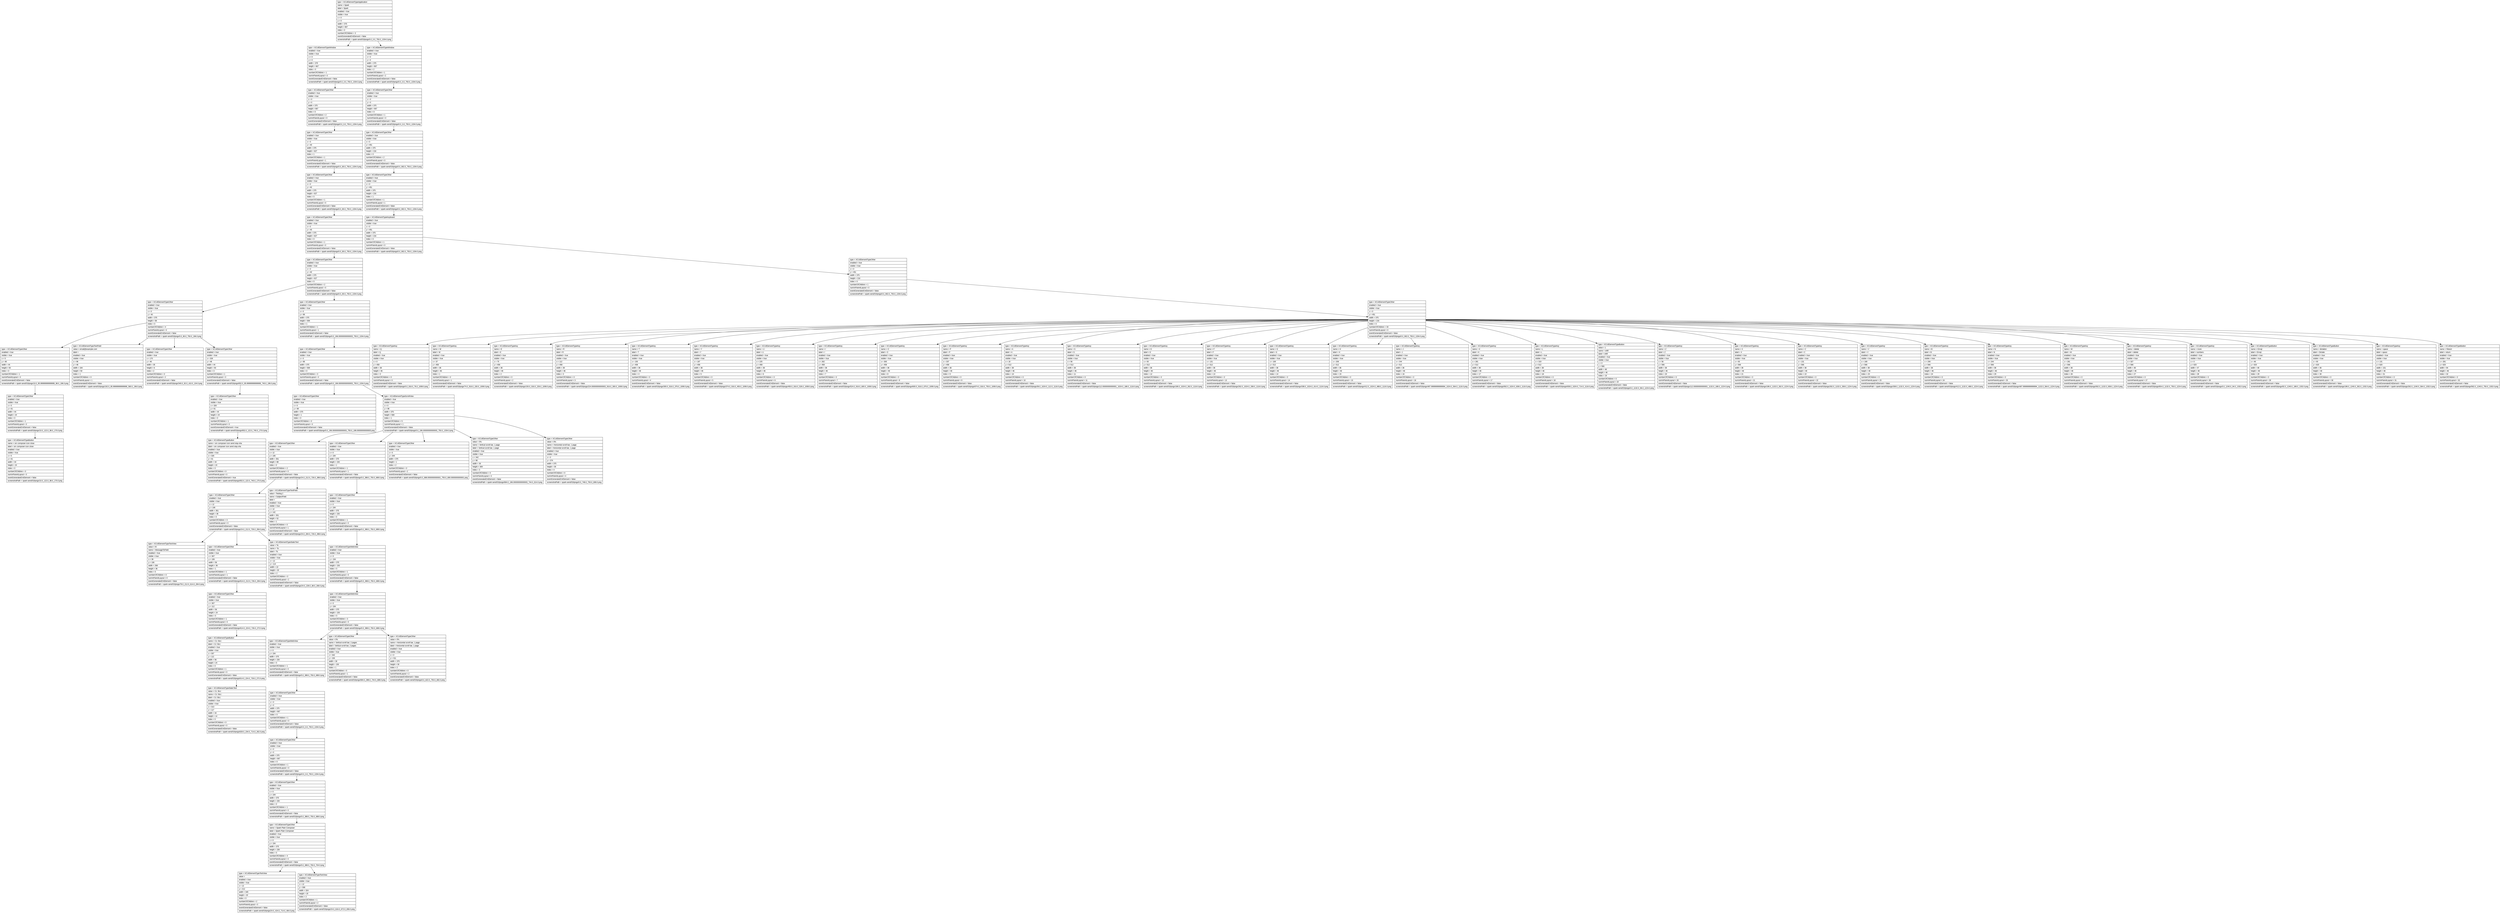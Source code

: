 digraph Layout {

	node [shape=record fontname=Arial];

	0	[label="{type = XCUIElementTypeApplication\l|name = Spark\l|label = Spark\l|enabled = true\l|visible = true\l|x = 0\l|y = 0\l|width = 375\l|height = 667\l|index = 0\l|numberOfChildren = 3\l|eventGeneratedOnElement = false \l|screenshotPath = spark-send/S3/pngs/0.0_0.0_750.0_1334.0.png\l}"]
	1	[label="{type = XCUIElementTypeWindow\l|enabled = true\l|visible = true\l|x = 0\l|y = 0\l|width = 375\l|height = 667\l|index = 0\l|numberOfChildren = 1\l|numInParentLayout = 0\l|eventGeneratedOnElement = false \l|screenshotPath = spark-send/S3/pngs/0.0_0.0_750.0_1334.0.png\l}"]
	2	[label="{type = XCUIElementTypeWindow\l|enabled = true\l|visible = true\l|x = 0\l|y = 0\l|width = 375\l|height = 667\l|index = 2\l|numberOfChildren = 1\l|numInParentLayout = 2\l|eventGeneratedOnElement = false \l|screenshotPath = spark-send/S3/pngs/0.0_0.0_750.0_1334.0.png\l}"]
	3	[label="{type = XCUIElementTypeOther\l|enabled = true\l|visible = true\l|x = 0\l|y = 0\l|width = 375\l|height = 667\l|index = 0\l|numberOfChildren = 2\l|numInParentLayout = 0\l|eventGeneratedOnElement = false \l|screenshotPath = spark-send/S3/pngs/0.0_0.0_750.0_1334.0.png\l}"]
	4	[label="{type = XCUIElementTypeOther\l|enabled = true\l|visible = true\l|x = 0\l|y = 0\l|width = 375\l|height = 667\l|index = 0\l|numberOfChildren = 1\l|numInParentLayout = 0\l|eventGeneratedOnElement = false \l|screenshotPath = spark-send/S3/pngs/0.0_0.0_750.0_1334.0.png\l}"]
	5	[label="{type = XCUIElementTypeOther\l|enabled = true\l|visible = true\l|x = 0\l|y = 40\l|width = 375\l|height = 627\l|index = 1\l|numberOfChildren = 1\l|numInParentLayout = 1\l|eventGeneratedOnElement = false \l|screenshotPath = spark-send/S3/pngs/0.0_80.0_750.0_1334.0.png\l}"]
	6	[label="{type = XCUIElementTypeOther\l|enabled = true\l|visible = true\l|x = 0\l|y = 451\l|width = 375\l|height = 216\l|index = 0\l|numberOfChildren = 2\l|numInParentLayout = 0\l|eventGeneratedOnElement = false \l|screenshotPath = spark-send/S3/pngs/0.0_902.0_750.0_1334.0.png\l}"]
	7	[label="{type = XCUIElementTypeOther\l|enabled = true\l|visible = true\l|x = 0\l|y = 40\l|width = 375\l|height = 627\l|index = 0\l|numberOfChildren = 1\l|numInParentLayout = 0\l|eventGeneratedOnElement = false \l|screenshotPath = spark-send/S3/pngs/0.0_80.0_750.0_1334.0.png\l}"]
	8	[label="{type = XCUIElementTypeOther\l|enabled = true\l|visible = true\l|x = 0\l|y = 451\l|width = 375\l|height = 216\l|index = 1\l|numberOfChildren = 1\l|numInParentLayout = 1\l|eventGeneratedOnElement = false \l|screenshotPath = spark-send/S3/pngs/0.0_902.0_750.0_1334.0.png\l}"]
	9	[label="{type = XCUIElementTypeOther\l|enabled = true\l|visible = true\l|x = 0\l|y = 40\l|width = 375\l|height = 627\l|index = 0\l|numberOfChildren = 1\l|numInParentLayout = 0\l|eventGeneratedOnElement = false \l|screenshotPath = spark-send/S3/pngs/0.0_80.0_750.0_1334.0.png\l}"]
	10	[label="{type = XCUIElementTypeKeyboard\l|enabled = true\l|visible = true\l|x = 0\l|y = 451\l|width = 375\l|height = 216\l|index = 0\l|numberOfChildren = 1\l|numInParentLayout = 0\l|eventGeneratedOnElement = false \l|screenshotPath = spark-send/S3/pngs/0.0_902.0_750.0_1334.0.png\l}"]
	11	[label="{type = XCUIElementTypeOther\l|enabled = true\l|visible = true\l|x = 0\l|y = 40\l|width = 375\l|height = 627\l|index = 0\l|numberOfChildren = 2\l|numInParentLayout = 0\l|eventGeneratedOnElement = false \l|screenshotPath = spark-send/S3/pngs/0.0_80.0_750.0_1334.0.png\l}"]
	12	[label="{type = XCUIElementTypeOther\l|enabled = true\l|visible = true\l|x = 0\l|y = 451\l|width = 375\l|height = 216\l|index = 0\l|numberOfChildren = 1\l|numInParentLayout = 0\l|eventGeneratedOnElement = false \l|screenshotPath = spark-send/S3/pngs/0.0_902.0_750.0_1334.0.png\l}"]
	13	[label="{type = XCUIElementTypeOther\l|enabled = true\l|visible = true\l|x = 0\l|y = 40\l|width = 375\l|height = 58\l|index = 0\l|numberOfChildren = 4\l|numInParentLayout = 0\l|eventGeneratedOnElement = false \l|screenshotPath = spark-send/S3/pngs/0.0_80.0_750.0_196.0.png\l}"]
	14	[label="{type = XCUIElementTypeOther\l|enabled = true\l|visible = true\l|x = 0\l|y = 98\l|width = 375\l|height = 569\l|index = 1\l|numberOfChildren = 1\l|numInParentLayout = 1\l|eventGeneratedOnElement = false \l|screenshotPath = spark-send/S3/pngs/0.0_196.00000000000003_750.0_1334.0.png\l}"]
	15	[label="{type = XCUIElementTypeOther\l|enabled = true\l|visible = true\l|x = 0\l|y = 451\l|width = 375\l|height = 216\l|index = 0\l|numberOfChildren = 33\l|numInParentLayout = 0\l|eventGeneratedOnElement = false \l|screenshotPath = spark-send/S3/pngs/0.0_902.0_750.0_1334.0.png\l}"]
	16	[label="{type = XCUIElementTypeOther\l|enabled = true\l|visible = true\l|x = 5\l|y = 48\l|width = 44\l|height = 50\l|index = 0\l|numberOfChildren = 1\l|numInParentLayout = 0\l|eventGeneratedOnElement = false \l|screenshotPath = spark-send/S3/pngs/10.0_95.99999999999999_98.0_196.0.png\l}"]
	17	[label="{type = XCUIElementTypeTextField\l|value = email@example.com\l|label = \l|enabled = true\l|visible = true\l|x = 96\l|y = 48\l|width = 184\l|height = 50\l|index = 1\l|numberOfChildren = 0\l|numInParentLayout = 1\l|eventGeneratedOnElement = false \l|screenshotPath = spark-send/S3/pngs/192.0_95.99999999999999_560.0_196.0.png\l}"]
	18	[label="{type = XCUIElementTypeOther\l|enabled = true\l|visible = true\l|x = 170\l|y = 46\l|width = 35\l|height = 6\l|index = 2\l|numberOfChildren = 0\l|numInParentLayout = 2\l|eventGeneratedOnElement = false \l|screenshotPath = spark-send/S3/pngs/340.0_92.0_410.0_104.0.png\l}"]
	19	[label="{type = XCUIElementTypeOther\l|enabled = true\l|visible = true\l|x = 326\l|y = 48\l|width = 44\l|height = 50\l|index = 3\l|numberOfChildren = 1\l|numInParentLayout = 3\l|eventGeneratedOnElement = false \l|screenshotPath = spark-send/S3/pngs/652.0_95.99999999999999_740.0_196.0.png\l}"]
	20	[label="{type = XCUIElementTypeOther\l|enabled = true\l|visible = true\l|x = 0\l|y = 98\l|width = 375\l|height = 569\l|index = 0\l|numberOfChildren = 3\l|numInParentLayout = 0\l|eventGeneratedOnElement = false \l|screenshotPath = spark-send/S3/pngs/0.0_196.00000000000003_750.0_1334.0.png\l}"]
	21	[label="{type = XCUIElementTypeKey\l|name = Q\l|label = Q\l|enabled = true\l|visible = true\l|x = 0\l|y = 458\l|width = 38\l|height = 46\l|index = 0\l|numberOfChildren = 0\l|numInParentLayout = 0\l|eventGeneratedOnElement = false \l|screenshotPath = spark-send/S3/pngs/0.0_916.0_76.0_1008.0.png\l}"]
	22	[label="{type = XCUIElementTypeKey\l|name = W\l|label = W\l|enabled = true\l|visible = true\l|x = 37\l|y = 458\l|width = 38\l|height = 46\l|index = 1\l|numberOfChildren = 0\l|numInParentLayout = 1\l|eventGeneratedOnElement = false \l|screenshotPath = spark-send/S3/pngs/74.0_916.0_150.0_1008.0.png\l}"]
	23	[label="{type = XCUIElementTypeKey\l|name = E\l|label = E\l|enabled = true\l|visible = true\l|x = 75\l|y = 458\l|width = 38\l|height = 46\l|index = 2\l|numberOfChildren = 0\l|numInParentLayout = 2\l|eventGeneratedOnElement = false \l|screenshotPath = spark-send/S3/pngs/150.0_916.0_226.0_1008.0.png\l}"]
	24	[label="{type = XCUIElementTypeKey\l|name = R\l|label = R\l|enabled = true\l|visible = true\l|x = 112\l|y = 458\l|width = 38\l|height = 46\l|index = 3\l|numberOfChildren = 0\l|numInParentLayout = 3\l|eventGeneratedOnElement = false \l|screenshotPath = spark-send/S3/pngs/224.00000000000003_916.0_300.0_1008.0.png\l}"]
	25	[label="{type = XCUIElementTypeKey\l|name = T\l|label = T\l|enabled = true\l|visible = true\l|x = 150\l|y = 458\l|width = 38\l|height = 46\l|index = 4\l|numberOfChildren = 0\l|numInParentLayout = 4\l|eventGeneratedOnElement = false \l|screenshotPath = spark-send/S3/pngs/300.0_916.0_376.0_1008.0.png\l}"]
	26	[label="{type = XCUIElementTypeKey\l|name = Y\l|label = Y\l|enabled = true\l|visible = true\l|x = 187\l|y = 458\l|width = 38\l|height = 46\l|index = 5\l|numberOfChildren = 0\l|numInParentLayout = 5\l|eventGeneratedOnElement = false \l|screenshotPath = spark-send/S3/pngs/374.0_916.0_450.0_1008.0.png\l}"]
	27	[label="{type = XCUIElementTypeKey\l|name = U\l|label = U\l|enabled = true\l|visible = true\l|x = 225\l|y = 458\l|width = 38\l|height = 46\l|index = 6\l|numberOfChildren = 0\l|numInParentLayout = 6\l|eventGeneratedOnElement = false \l|screenshotPath = spark-send/S3/pngs/450.0_916.0_526.0_1008.0.png\l}"]
	28	[label="{type = XCUIElementTypeKey\l|name = I\l|label = I\l|enabled = true\l|visible = true\l|x = 262\l|y = 458\l|width = 38\l|height = 46\l|index = 7\l|numberOfChildren = 0\l|numInParentLayout = 7\l|eventGeneratedOnElement = false \l|screenshotPath = spark-send/S3/pngs/524.0_916.0_600.0_1008.0.png\l}"]
	29	[label="{type = XCUIElementTypeKey\l|name = O\l|label = O\l|enabled = true\l|visible = true\l|x = 300\l|y = 458\l|width = 38\l|height = 46\l|index = 8\l|numberOfChildren = 0\l|numInParentLayout = 8\l|eventGeneratedOnElement = false \l|screenshotPath = spark-send/S3/pngs/600.0_916.0_676.0_1008.0.png\l}"]
	30	[label="{type = XCUIElementTypeKey\l|name = P\l|label = P\l|enabled = true\l|visible = true\l|x = 337\l|y = 458\l|width = 38\l|height = 46\l|index = 9\l|numberOfChildren = 0\l|numInParentLayout = 9\l|eventGeneratedOnElement = false \l|screenshotPath = spark-send/S3/pngs/674.0_916.0_750.0_1008.0.png\l}"]
	31	[label="{type = XCUIElementTypeKey\l|name = A\l|label = A\l|enabled = true\l|visible = true\l|x = 18\l|y = 512\l|width = 38\l|height = 46\l|index = 10\l|numberOfChildren = 0\l|numInParentLayout = 10\l|eventGeneratedOnElement = false \l|screenshotPath = spark-send/S3/pngs/36.0_1024.0_112.0_1116.0.png\l}"]
	32	[label="{type = XCUIElementTypeKey\l|name = S\l|label = S\l|enabled = true\l|visible = true\l|x = 56\l|y = 512\l|width = 38\l|height = 46\l|index = 11\l|numberOfChildren = 0\l|numInParentLayout = 11\l|eventGeneratedOnElement = false \l|screenshotPath = spark-send/S3/pngs/112.00000000000001_1024.0_188.0_1116.0.png\l}"]
	33	[label="{type = XCUIElementTypeKey\l|name = D\l|label = D\l|enabled = true\l|visible = true\l|x = 93\l|y = 512\l|width = 38\l|height = 46\l|index = 12\l|numberOfChildren = 0\l|numInParentLayout = 12\l|eventGeneratedOnElement = false \l|screenshotPath = spark-send/S3/pngs/186.0_1024.0_262.0_1116.0.png\l}"]
	34	[label="{type = XCUIElementTypeKey\l|name = F\l|label = F\l|enabled = true\l|visible = true\l|x = 131\l|y = 512\l|width = 38\l|height = 46\l|index = 13\l|numberOfChildren = 0\l|numInParentLayout = 13\l|eventGeneratedOnElement = false \l|screenshotPath = spark-send/S3/pngs/262.0_1024.0_338.0_1116.0.png\l}"]
	35	[label="{type = XCUIElementTypeKey\l|name = G\l|label = G\l|enabled = true\l|visible = true\l|x = 169\l|y = 512\l|width = 38\l|height = 46\l|index = 14\l|numberOfChildren = 0\l|numInParentLayout = 14\l|eventGeneratedOnElement = false \l|screenshotPath = spark-send/S3/pngs/338.0_1024.0_414.0_1116.0.png\l}"]
	36	[label="{type = XCUIElementTypeKey\l|name = H\l|label = H\l|enabled = true\l|visible = true\l|x = 206\l|y = 512\l|width = 38\l|height = 46\l|index = 15\l|numberOfChildren = 0\l|numInParentLayout = 15\l|eventGeneratedOnElement = false \l|screenshotPath = spark-send/S3/pngs/412.0_1024.0_488.0_1116.0.png\l}"]
	37	[label="{type = XCUIElementTypeKey\l|name = J\l|label = J\l|enabled = true\l|visible = true\l|x = 244\l|y = 512\l|width = 38\l|height = 46\l|index = 16\l|numberOfChildren = 0\l|numInParentLayout = 16\l|eventGeneratedOnElement = false \l|screenshotPath = spark-send/S3/pngs/487.99999999999994_1024.0_564.0_1116.0.png\l}"]
	38	[label="{type = XCUIElementTypeKey\l|name = K\l|label = K\l|enabled = true\l|visible = true\l|x = 281\l|y = 512\l|width = 38\l|height = 46\l|index = 17\l|numberOfChildren = 0\l|numInParentLayout = 17\l|eventGeneratedOnElement = false \l|screenshotPath = spark-send/S3/pngs/562.0_1024.0_638.0_1116.0.png\l}"]
	39	[label="{type = XCUIElementTypeKey\l|name = L\l|label = L\l|enabled = true\l|visible = true\l|x = 319\l|y = 512\l|width = 38\l|height = 46\l|index = 18\l|numberOfChildren = 0\l|numInParentLayout = 18\l|eventGeneratedOnElement = false \l|screenshotPath = spark-send/S3/pngs/638.0_1024.0_714.0_1116.0.png\l}"]
	40	[label="{type = XCUIElementTypeButton\l|value = 1\l|name = shift\l|label = shift\l|enabled = true\l|visible = true\l|x = 0\l|y = 566\l|width = 48\l|height = 46\l|index = 19\l|numberOfChildren = 0\l|numInParentLayout = 19\l|eventGeneratedOnElement = false \l|screenshotPath = spark-send/S3/pngs/0.0_1132.0_96.0_1224.0.png\l}"]
	41	[label="{type = XCUIElementTypeKey\l|name = Z\l|label = Z\l|enabled = true\l|visible = true\l|x = 56\l|y = 566\l|width = 38\l|height = 46\l|index = 20\l|numberOfChildren = 0\l|numInParentLayout = 20\l|eventGeneratedOnElement = false \l|screenshotPath = spark-send/S3/pngs/112.00000000000001_1132.0_188.0_1224.0.png\l}"]
	42	[label="{type = XCUIElementTypeKey\l|name = X\l|label = X\l|enabled = true\l|visible = true\l|x = 93\l|y = 566\l|width = 38\l|height = 46\l|index = 21\l|numberOfChildren = 0\l|numInParentLayout = 21\l|eventGeneratedOnElement = false \l|screenshotPath = spark-send/S3/pngs/186.0_1132.0_262.0_1224.0.png\l}"]
	43	[label="{type = XCUIElementTypeKey\l|name = C\l|label = C\l|enabled = true\l|visible = true\l|x = 131\l|y = 566\l|width = 38\l|height = 46\l|index = 22\l|numberOfChildren = 0\l|numInParentLayout = 22\l|eventGeneratedOnElement = false \l|screenshotPath = spark-send/S3/pngs/262.0_1132.0_338.0_1224.0.png\l}"]
	44	[label="{type = XCUIElementTypeKey\l|name = V\l|label = V\l|enabled = true\l|visible = true\l|x = 169\l|y = 566\l|width = 38\l|height = 46\l|index = 23\l|numberOfChildren = 0\l|numInParentLayout = 23\l|eventGeneratedOnElement = false \l|screenshotPath = spark-send/S3/pngs/338.0_1132.0_414.0_1224.0.png\l}"]
	45	[label="{type = XCUIElementTypeKey\l|name = B\l|label = B\l|enabled = true\l|visible = true\l|x = 206\l|y = 566\l|width = 38\l|height = 46\l|index = 24\l|numberOfChildren = 0\l|numInParentLayout = 24\l|eventGeneratedOnElement = false \l|screenshotPath = spark-send/S3/pngs/412.0_1132.0_488.0_1224.0.png\l}"]
	46	[label="{type = XCUIElementTypeKey\l|name = N\l|label = N\l|enabled = true\l|visible = true\l|x = 244\l|y = 566\l|width = 38\l|height = 46\l|index = 25\l|numberOfChildren = 0\l|numInParentLayout = 25\l|eventGeneratedOnElement = false \l|screenshotPath = spark-send/S3/pngs/487.99999999999994_1132.0_564.0_1224.0.png\l}"]
	47	[label="{type = XCUIElementTypeKey\l|name = M\l|label = M\l|enabled = true\l|visible = true\l|x = 281\l|y = 566\l|width = 38\l|height = 46\l|index = 26\l|numberOfChildren = 0\l|numInParentLayout = 26\l|eventGeneratedOnElement = false \l|screenshotPath = spark-send/S3/pngs/562.0_1132.0_638.0_1224.0.png\l}"]
	48	[label="{type = XCUIElementTypeKey\l|name = delete\l|label = delete\l|enabled = true\l|visible = true\l|x = 327\l|y = 566\l|width = 48\l|height = 46\l|index = 27\l|numberOfChildren = 0\l|numInParentLayout = 27\l|eventGeneratedOnElement = false \l|screenshotPath = spark-send/S3/pngs/654.0_1132.0_750.0_1224.0.png\l}"]
	49	[label="{type = XCUIElementTypeKey\l|name = more\l|label = numbers\l|enabled = true\l|visible = true\l|x = 0\l|y = 620\l|width = 47\l|height = 46\l|index = 28\l|numberOfChildren = 0\l|numInParentLayout = 28\l|eventGeneratedOnElement = false \l|screenshotPath = spark-send/S3/pngs/0.0_1240.0_94.0_1332.0.png\l}"]
	50	[label="{type = XCUIElementTypeButton\l|name = Emoji\l|label = Emoji\l|enabled = true\l|visible = true\l|x = 46\l|y = 620\l|width = 48\l|height = 46\l|index = 29\l|numberOfChildren = 0\l|numInParentLayout = 29\l|eventGeneratedOnElement = false \l|screenshotPath = spark-send/S3/pngs/92.0_1240.0_188.0_1332.0.png\l}"]
	51	[label="{type = XCUIElementTypeButton\l|name = dictation\l|label = Dictate\l|enabled = true\l|visible = true\l|x = 93\l|y = 620\l|width = 38\l|height = 46\l|index = 30\l|numberOfChildren = 0\l|numInParentLayout = 30\l|eventGeneratedOnElement = false \l|screenshotPath = spark-send/S3/pngs/186.0_1240.0_262.0_1332.0.png\l}"]
	52	[label="{type = XCUIElementTypeKey\l|name = space\l|label = space\l|enabled = true\l|visible = true\l|x = 131\l|y = 620\l|width = 151\l|height = 46\l|index = 31\l|numberOfChildren = 0\l|numInParentLayout = 31\l|eventGeneratedOnElement = false \l|screenshotPath = spark-send/S3/pngs/262.0_1240.0_564.0_1332.0.png\l}"]
	53	[label="{type = XCUIElementTypeButton\l|name = Return\l|label = return\l|enabled = true\l|visible = true\l|x = 281\l|y = 620\l|width = 94\l|height = 46\l|index = 32\l|numberOfChildren = 0\l|numInParentLayout = 32\l|eventGeneratedOnElement = false \l|screenshotPath = spark-send/S3/pngs/562.0_1240.0_750.0_1332.0.png\l}"]
	54	[label="{type = XCUIElementTypeOther\l|enabled = true\l|visible = true\l|x = 5\l|y = 61\l|width = 44\l|height = 24\l|index = 0\l|numberOfChildren = 1\l|numInParentLayout = 0\l|eventGeneratedOnElement = false \l|screenshotPath = spark-send/S3/pngs/10.0_122.0_98.0_170.0.png\l}"]
	55	[label="{type = XCUIElementTypeOther\l|enabled = true\l|visible = true\l|x = 326\l|y = 61\l|width = 44\l|height = 24\l|index = 0\l|numberOfChildren = 1\l|numInParentLayout = 0\l|eventGeneratedOnElement = true \l|screenshotPath = spark-send/S3/pngs/652.0_122.0_740.0_170.0.png\l}"]
	56	[label="{type = XCUIElementTypeOther\l|enabled = true\l|visible = true\l|x = 0\l|y = 98\l|width = 375\l|height = 1\l|index = 0\l|numberOfChildren = 0\l|numInParentLayout = 0\l|eventGeneratedOnElement = false \l|screenshotPath = spark-send/S3/pngs/0.0_196.00000000000003_750.0_198.00000000000003.png\l}"]
	57	[label="{type = XCUIElementTypeScrollView\l|enabled = true\l|visible = true\l|x = 0\l|y = 98\l|width = 375\l|height = 569\l|index = 1\l|numberOfChildren = 5\l|numInParentLayout = 1\l|eventGeneratedOnElement = false \l|screenshotPath = spark-send/S3/pngs/0.0_196.00000000000003_750.0_1334.0.png\l}"]
	58	[label="{type = XCUIElementTypeButton\l|name = sm composer icon close\l|label = sm composer icon close\l|enabled = true\l|visible = true\l|x = 5\l|y = 61\l|width = 44\l|height = 24\l|index = 0\l|numberOfChildren = 0\l|numInParentLayout = 0\l|eventGeneratedOnElement = false \l|screenshotPath = spark-send/S3/pngs/10.0_122.0_98.0_170.0.png\l}"]
	59	[label="{type = XCUIElementTypeButton\l|name = sm composer icon send stop sha\l|label = sm composer icon send stop sha\l|enabled = true\l|visible = true\l|x = 326\l|y = 61\l|width = 44\l|height = 24\l|index = 0\l|numberOfChildren = 0\l|numInParentLayout = 0\l|eventGeneratedOnElement = true \l|screenshotPath = spark-send/S3/pngs/652.0_122.0_740.0_170.0.png\l}"]
	60	[label="{type = XCUIElementTypeOther\l|enabled = true\l|visible = true\l|x = 12\l|y = 106\l|width = 351\l|height = 88\l|index = 0\l|numberOfChildren = 2\l|numInParentLayout = 0\l|eventGeneratedOnElement = false \l|screenshotPath = spark-send/S3/pngs/24.0_212.0_726.0_388.0.png\l}"]
	61	[label="{type = XCUIElementTypeOther\l|enabled = true\l|visible = true\l|x = 0\l|y = 194\l|width = 375\l|height = 150\l|index = 1\l|numberOfChildren = 1\l|numInParentLayout = 1\l|eventGeneratedOnElement = false \l|screenshotPath = spark-send/S3/pngs/0.0_388.0_750.0_688.0.png\l}"]
	62	[label="{type = XCUIElementTypeOther\l|enabled = true\l|visible = true\l|x = 0\l|y = 344\l|width = 375\l|height = 1\l|index = 2\l|numberOfChildren = 0\l|numInParentLayout = 2\l|eventGeneratedOnElement = false \l|screenshotPath = spark-send/S3/pngs/0.0_688.0000000000001_750.0_690.0000000000001.png\l}"]
	63	[label="{type = XCUIElementTypeOther\l|value = 0%\l|name = Vertical scroll bar, 1 page\l|label = Vertical scroll bar, 1 page\l|enabled = true\l|visible = true\l|x = 342\l|y = 98\l|width = 30\l|height = 309\l|index = 3\l|numberOfChildren = 0\l|numInParentLayout = 3\l|eventGeneratedOnElement = false \l|screenshotPath = spark-send/S3/pngs/684.0_196.00000000000003_744.0_814.0.png\l}"]
	64	[label="{type = XCUIElementTypeOther\l|value = 0%\l|name = Horizontal scroll bar, 1 page\l|label = Horizontal scroll bar, 1 page\l|enabled = true\l|visible = true\l|x = 0\l|y = 374\l|width = 375\l|height = 30\l|index = 4\l|numberOfChildren = 0\l|numInParentLayout = 4\l|eventGeneratedOnElement = false \l|screenshotPath = spark-send/S3/pngs/0.0_748.0_750.0_808.0.png\l}"]
	65	[label="{type = XCUIElementTypeOther\l|enabled = true\l|visible = true\l|x = 12\l|y = 106\l|width = 351\l|height = 36\l|index = 0\l|numberOfChildren = 3\l|numInParentLayout = 0\l|eventGeneratedOnElement = false \l|screenshotPath = spark-send/S3/pngs/24.0_212.0_726.0_284.0.png\l}"]
	66	[label="{type = XCUIElementTypeTextField\l|value = Testing 2\l|name = SubjectField\l|label = \l|enabled = true\l|visible = true\l|x = 12\l|y = 142\l|width = 351\l|height = 52\l|index = 1\l|numberOfChildren = 0\l|numInParentLayout = 1\l|eventGeneratedOnElement = false \l|screenshotPath = spark-send/S3/pngs/24.0_284.0_726.0_388.0.png\l}"]
	67	[label="{type = XCUIElementTypeOther\l|enabled = true\l|visible = true\l|x = 0\l|y = 194\l|width = 375\l|height = 150\l|index = 0\l|numberOfChildren = 1\l|numInParentLayout = 0\l|eventGeneratedOnElement = false \l|screenshotPath = spark-send/S3/pngs/0.0_388.0_750.0_688.0.png\l}"]
	68	[label="{type = XCUIElementTypeTextView\l|value = ￼\l|name = MessageToField\l|enabled = true\l|visible = true\l|x = 39\l|y = 106\l|width = 268\l|height = 36\l|index = 0\l|numberOfChildren = 0\l|numInParentLayout = 0\l|eventGeneratedOnElement = false \l|screenshotPath = spark-send/S3/pngs/78.0_212.0_614.0_284.0.png\l}"]
	69	[label="{type = XCUIElementTypeOther\l|enabled = true\l|visible = true\l|x = 307\l|y = 106\l|width = 56\l|height = 36\l|index = 1\l|numberOfChildren = 1\l|numInParentLayout = 1\l|eventGeneratedOnElement = false \l|screenshotPath = spark-send/S3/pngs/614.0_212.0_726.0_284.0.png\l}"]
	70	[label="{type = XCUIElementTypeStaticText\l|value = To:\l|name = To:\l|label = To:\l|enabled = true\l|visible = true\l|x = 12\l|y = 114\l|width = 22\l|height = 20\l|index = 2\l|numberOfChildren = 0\l|numInParentLayout = 2\l|eventGeneratedOnElement = false \l|screenshotPath = spark-send/S3/pngs/24.0_228.0_68.0_268.0.png\l}"]
	71	[label="{type = XCUIElementTypeWebView\l|enabled = true\l|visible = true\l|x = 0\l|y = 194\l|width = 375\l|height = 150\l|index = 0\l|numberOfChildren = 1\l|numInParentLayout = 0\l|eventGeneratedOnElement = false \l|screenshotPath = spark-send/S3/pngs/0.0_388.0_750.0_688.0.png\l}"]
	72	[label="{type = XCUIElementTypeOther\l|enabled = true\l|visible = true\l|x = 307\l|y = 112\l|width = 56\l|height = 24\l|index = 0\l|numberOfChildren = 1\l|numInParentLayout = 0\l|eventGeneratedOnElement = false \l|screenshotPath = spark-send/S3/pngs/614.0_224.0_726.0_272.0.png\l}"]
	73	[label="{type = XCUIElementTypeWebView\l|enabled = true\l|visible = true\l|x = 0\l|y = 194\l|width = 375\l|height = 150\l|index = 0\l|numberOfChildren = 3\l|numInParentLayout = 0\l|eventGeneratedOnElement = false \l|screenshotPath = spark-send/S3/pngs/0.0_388.0_750.0_688.0.png\l}"]
	74	[label="{type = XCUIElementTypeButton\l|name = Cc: Bcc:\l|label = Cc: Bcc:\l|enabled = true\l|visible = true\l|x = 307\l|y = 112\l|width = 56\l|height = 24\l|index = 0\l|numberOfChildren = 1\l|numInParentLayout = 0\l|eventGeneratedOnElement = false \l|screenshotPath = spark-send/S3/pngs/614.0_224.0_726.0_272.0.png\l}"]
	75	[label="{type = XCUIElementTypeWebView\l|enabled = true\l|visible = true\l|x = 0\l|y = 194\l|width = 375\l|height = 150\l|index = 0\l|numberOfChildren = 1\l|numInParentLayout = 0\l|eventGeneratedOnElement = false \l|screenshotPath = spark-send/S3/pngs/0.0_388.0_750.0_688.0.png\l}"]
	76	[label="{type = XCUIElementTypeOther\l|value = 0%\l|name = Vertical scroll bar, 2 pages\l|label = Vertical scroll bar, 2 pages\l|enabled = true\l|visible = true\l|x = 342\l|y = 194\l|width = 30\l|height = 150\l|index = 1\l|numberOfChildren = 0\l|numInParentLayout = 1\l|eventGeneratedOnElement = false \l|screenshotPath = spark-send/S3/pngs/684.0_388.0_744.0_688.0.png\l}"]
	77	[label="{type = XCUIElementTypeOther\l|value = 0%\l|name = Horizontal scroll bar, 1 page\l|label = Horizontal scroll bar, 1 page\l|enabled = true\l|visible = true\l|x = 0\l|y = 311\l|width = 375\l|height = 30\l|index = 2\l|numberOfChildren = 0\l|numInParentLayout = 2\l|eventGeneratedOnElement = false \l|screenshotPath = spark-send/S3/pngs/0.0_622.0_750.0_682.0.png\l}"]
	78	[label="{type = XCUIElementTypeStaticText\l|value = Cc: Bcc:\l|name = Cc: Bcc:\l|label = Cc: Bcc:\l|enabled = true\l|visible = true\l|x = 313\l|y = 117\l|width = 44\l|height = 14\l|index = 0\l|numberOfChildren = 0\l|numInParentLayout = 0\l|eventGeneratedOnElement = false \l|screenshotPath = spark-send/S3/pngs/626.0_234.0_714.0_262.0.png\l}"]
	79	[label="{type = XCUIElementTypeOther\l|enabled = true\l|visible = true\l|x = 0\l|y = 0\l|width = 375\l|height = 667\l|index = 0\l|numberOfChildren = 1\l|numInParentLayout = 0\l|eventGeneratedOnElement = false \l|screenshotPath = spark-send/S3/pngs/0.0_0.0_750.0_1334.0.png\l}"]
	80	[label="{type = XCUIElementTypeOther\l|enabled = true\l|visible = true\l|x = 0\l|y = 0\l|width = 375\l|height = 667\l|index = 0\l|numberOfChildren = 1\l|numInParentLayout = 0\l|eventGeneratedOnElement = false \l|screenshotPath = spark-send/S3/pngs/0.0_0.0_750.0_1334.0.png\l}"]
	81	[label="{type = XCUIElementTypeOther\l|enabled = true\l|visible = true\l|x = 0\l|y = 194\l|width = 375\l|height = 150\l|index = 0\l|numberOfChildren = 1\l|numInParentLayout = 0\l|eventGeneratedOnElement = false \l|screenshotPath = spark-send/S3/pngs/0.0_388.0_750.0_688.0.png\l}"]
	82	[label="{type = XCUIElementTypeOther\l|name = Spark Plain Composer\l|label = Spark Plain Composer\l|enabled = true\l|visible = true\l|x = 0\l|y = 194\l|width = 375\l|height = 158\l|index = 0\l|numberOfChildren = 4\l|numInParentLayout = 0\l|eventGeneratedOnElement = false \l|screenshotPath = spark-send/S3/pngs/0.0_388.0_750.0_704.0.png\l}"]
	83	[label="{type = XCUIElementTypeTextView\l|value =  \l|enabled = true\l|visible = true\l|x = 12\l|y = 212\l|width = 345\l|height = 20\l|index = 0\l|numberOfChildren = 2\l|numInParentLayout = 0\l|eventGeneratedOnElement = false \l|screenshotPath = spark-send/S3/pngs/24.0_424.0_714.0_464.0.png\l}"]
	84	[label="{type = XCUIElementTypeTextView\l|enabled = true\l|visible = true\l|x = 12\l|y = 308\l|width = 324\l|height = 20\l|index = 2\l|numberOfChildren = 1\l|numInParentLayout = 2\l|eventGeneratedOnElement = false \l|screenshotPath = spark-send/S3/pngs/24.0_616.0_672.0_656.0.png\l}"]


	0 -> 1
	0 -> 2
	1 -> 3
	2 -> 4
	3 -> 5
	4 -> 6
	5 -> 7
	6 -> 8
	7 -> 9
	8 -> 10
	9 -> 11
	10 -> 12
	11 -> 13
	11 -> 14
	12 -> 15
	13 -> 16
	13 -> 17
	13 -> 18
	13 -> 19
	14 -> 20
	15 -> 21
	15 -> 22
	15 -> 23
	15 -> 24
	15 -> 25
	15 -> 26
	15 -> 27
	15 -> 28
	15 -> 29
	15 -> 30
	15 -> 31
	15 -> 32
	15 -> 33
	15 -> 34
	15 -> 35
	15 -> 36
	15 -> 37
	15 -> 38
	15 -> 39
	15 -> 40
	15 -> 41
	15 -> 42
	15 -> 43
	15 -> 44
	15 -> 45
	15 -> 46
	15 -> 47
	15 -> 48
	15 -> 49
	15 -> 50
	15 -> 51
	15 -> 52
	15 -> 53
	16 -> 54
	19 -> 55
	20 -> 56
	20 -> 57
	54 -> 58
	55 -> 59
	57 -> 60
	57 -> 61
	57 -> 62
	57 -> 63
	57 -> 64
	60 -> 65
	60 -> 66
	61 -> 67
	65 -> 68
	65 -> 69
	65 -> 70
	67 -> 71
	69 -> 72
	71 -> 73
	72 -> 74
	73 -> 75
	73 -> 76
	73 -> 77
	74 -> 78
	75 -> 79
	79 -> 80
	80 -> 81
	81 -> 82
	82 -> 83
	82 -> 84


}